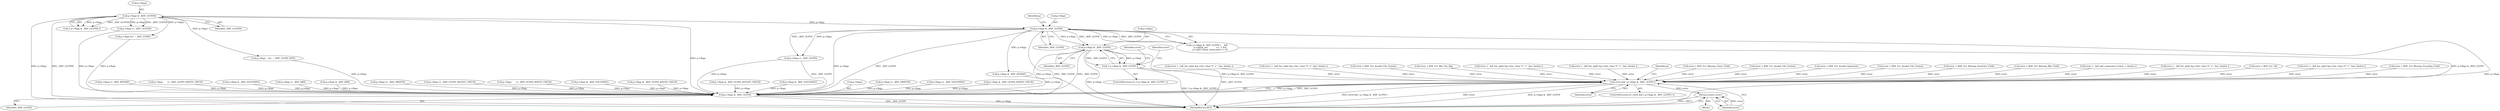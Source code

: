 digraph "0_savannah_7f2e4f4f553f6836be7683f66226afac3fa979b8@pointer" {
"1000485" [label="(Call,p->flags & _BDF_GLYPH)"];
"1000375" [label="(Call,p->flags & _BDF_GLYPH)"];
"1000240" [label="(Call,p->flags & _BDF_GLYPHS)"];
"1000484" [label="(Call,!( p->flags & _BDF_GLYPH ))"];
"1001549" [label="(Call,error && ( p->flags & _BDF_GLYPH ))"];
"1001560" [label="(Return,return error;)"];
"1001551" [label="(Call,p->flags & _BDF_GLYPH)"];
"1001544" [label="(Call,error = BDF_Err_Missing_Encoding_Field)"];
"1001065" [label="(Call,error = _bdf_list_split( &p->list, (char *)\" +\", line, linelen ))"];
"1000834" [label="(Call,p->flags |= _BDF_GLYPH_HEIGHT_CHECK)"];
"1000495" [label="(Call,error = _bdf_list_split( &p->list, (char *)\" +\", line, linelen ))"];
"1001561" [label="(Identifier,error)"];
"1000241" [label="(Call,p->flags)"];
"1001006" [label="(Call,p->flags & _BDF_ENCODING)"];
"1000442" [label="(Call,error = BDF_Err_Invalid_File_Format)"];
"1000489" [label="(Identifier,_BDF_GLYPH)"];
"1000492" [label="(Identifier,error)"];
"1001507" [label="(Call,error = BDF_Err_Bbx_Too_Big)"];
"1000920" [label="(Call,p->flags & _BDF_GLYPH_WIDTH_CHECK)"];
"1000486" [label="(Call,p->flags)"];
"1000407" [label="(Call,error = _bdf_list_split( &p->list, (char *)\" +\", line, linelen ))"];
"1001549" [label="(Call,error && ( p->flags & _BDF_GLYPH ))"];
"1000981" [label="(Call,p->flags       |= _BDF_GLYPH_WIDTH_CHECK)"];
"1000258" [label="(Call,error = _bdf_list_split( &p->list, (char *)\" +\", line, linelen ))"];
"1000828" [label="(Call,p->flags & _BDF_GLYPH_HEIGHT_CHECK)"];
"1000374" [label="(Call,( p->flags & _BDF_GLYPH )     &&\n         p->glyph_enc            == -1 &&\n         p->opts->keep_unencoded == 0)"];
"1000239" [label="(Call,!( p->flags & _BDF_GLYPHS ))"];
"1000322" [label="(Call,p->flags |= _BDF_GLYPHS)"];
"1000348" [label="(Call,p->flags &= ~_BDF_START)"];
"1000484" [label="(Call,!( p->flags & _BDF_GLYPH ))"];
"1001140" [label="(Call,p->flags & _BDF_ENCODING)"];
"1001552" [label="(Call,p->flags)"];
"1001560" [label="(Return,return error;)"];
"1000496" [label="(Identifier,error)"];
"1001558" [label="(Identifier,p)"];
"1001124" [label="(Call,p->flags |= _BDF_DWIDTH)"];
"1000770" [label="(Call,p->flags |= _BDF_ENCODING)"];
"1000254" [label="(Call,error = BDF_Err_Missing_Chars_Field)"];
"1000375" [label="(Call,p->flags & _BDF_GLYPH)"];
"1001539" [label="(Call,error = BDF_Err_Invalid_File_Format)"];
"1000383" [label="(Identifier,p)"];
"1000309" [label="(Call,error = BDF_Err_Invalid_Argument)"];
"1000244" [label="(Identifier,_BDF_GLYPHS)"];
"1001551" [label="(Call,p->flags & _BDF_GLYPH)"];
"1000367" [label="(Call,p->flags    &= ~_BDF_GLYPH_BITS)"];
"1000975" [label="(Call,p->flags & _BDF_GLYPH_WIDTH_CHECK)"];
"1000240" [label="(Call,p->flags & _BDF_GLYPHS)"];
"1001533" [label="(Call,p->flags |= _BDF_BITMAP)"];
"1000379" [label="(Identifier,_BDF_GLYPH)"];
"1000586" [label="(Call,error = BDF_Err_Invalid_File_Format)"];
"1000485" [label="(Call,p->flags & _BDF_GLYPH)"];
"1000926" [label="(Call,p->flags       |= _BDF_GLYPH_WIDTH_CHECK)"];
"1000376" [label="(Call,p->flags)"];
"1001059" [label="(Call,p->flags & _BDF_ENCODING)"];
"1000491" [label="(Call,error = BDF_Err_Missing_Startchar_Field)"];
"1001550" [label="(Identifier,error)"];
"1001548" [label="(ControlStructure,if ( error && ( p->flags & _BDF_GLYPH ) ))"];
"1001562" [label="(MethodReturn,RET)"];
"1001439" [label="(Call,p->flags |= _BDF_BBX)"];
"1001555" [label="(Identifier,_BDF_GLYPH)"];
"1000807" [label="(Call,p->flags & _BDF_BITMAP)"];
"1001462" [label="(Call,error = BDF_Err_Missing_Bbx_Field)"];
"1000229" [label="(Call,error = _bdf_add_comment( p->font, s, linelen ))"];
"1000463" [label="(Call,p->flags |= _BDF_GLYPH)"];
"1001456" [label="(Call,p->flags & _BDF_BBX)"];
"1000168" [label="(Block,)"];
"1001012" [label="(Call,error = _bdf_list_split( &p->list, (char *)\" +\", line, linelen ))"];
"1000181" [label="(Call,error = BDF_Err_Ok)"];
"1001146" [label="(Call,error = _bdf_list_split( &p->list, (char *)\" +\", line, linelen ))"];
"1001043" [label="(Call,p->flags |= _BDF_SWIDTH)"];
"1000483" [label="(ControlStructure,if ( !( p->flags & _BDF_GLYPH ) ))"];
"1000485" -> "1000484"  [label="AST: "];
"1000485" -> "1000489"  [label="CFG: "];
"1000486" -> "1000485"  [label="AST: "];
"1000489" -> "1000485"  [label="AST: "];
"1000484" -> "1000485"  [label="CFG: "];
"1000485" -> "1001562"  [label="DDG: p->flags"];
"1000485" -> "1001562"  [label="DDG: _BDF_GLYPH"];
"1000485" -> "1000484"  [label="DDG: p->flags"];
"1000485" -> "1000484"  [label="DDG: _BDF_GLYPH"];
"1000375" -> "1000485"  [label="DDG: p->flags"];
"1000375" -> "1000485"  [label="DDG: _BDF_GLYPH"];
"1000485" -> "1001551"  [label="DDG: p->flags"];
"1000485" -> "1001551"  [label="DDG: _BDF_GLYPH"];
"1000375" -> "1000374"  [label="AST: "];
"1000375" -> "1000379"  [label="CFG: "];
"1000376" -> "1000375"  [label="AST: "];
"1000379" -> "1000375"  [label="AST: "];
"1000383" -> "1000375"  [label="CFG: "];
"1000374" -> "1000375"  [label="CFG: "];
"1000375" -> "1001562"  [label="DDG: p->flags"];
"1000375" -> "1001562"  [label="DDG: _BDF_GLYPH"];
"1000375" -> "1000374"  [label="DDG: p->flags"];
"1000375" -> "1000374"  [label="DDG: _BDF_GLYPH"];
"1000240" -> "1000375"  [label="DDG: p->flags"];
"1000375" -> "1000463"  [label="DDG: p->flags"];
"1000375" -> "1000463"  [label="DDG: _BDF_GLYPH"];
"1000375" -> "1000807"  [label="DDG: p->flags"];
"1000375" -> "1001551"  [label="DDG: p->flags"];
"1000375" -> "1001551"  [label="DDG: _BDF_GLYPH"];
"1000240" -> "1000239"  [label="AST: "];
"1000240" -> "1000244"  [label="CFG: "];
"1000241" -> "1000240"  [label="AST: "];
"1000244" -> "1000240"  [label="AST: "];
"1000239" -> "1000240"  [label="CFG: "];
"1000240" -> "1001562"  [label="DDG: _BDF_GLYPHS"];
"1000240" -> "1001562"  [label="DDG: p->flags"];
"1000240" -> "1000239"  [label="DDG: p->flags"];
"1000240" -> "1000239"  [label="DDG: _BDF_GLYPHS"];
"1000240" -> "1000322"  [label="DDG: p->flags"];
"1000240" -> "1000322"  [label="DDG: _BDF_GLYPHS"];
"1000240" -> "1000348"  [label="DDG: p->flags"];
"1000240" -> "1000367"  [label="DDG: p->flags"];
"1000240" -> "1001551"  [label="DDG: p->flags"];
"1000484" -> "1000483"  [label="AST: "];
"1000492" -> "1000484"  [label="CFG: "];
"1000496" -> "1000484"  [label="CFG: "];
"1000484" -> "1001562"  [label="DDG: !( p->flags & _BDF_GLYPH )"];
"1000484" -> "1001549"  [label="DDG: p->flags & _BDF_GLYPH"];
"1001549" -> "1001548"  [label="AST: "];
"1001549" -> "1001550"  [label="CFG: "];
"1001549" -> "1001551"  [label="CFG: "];
"1001550" -> "1001549"  [label="AST: "];
"1001551" -> "1001549"  [label="AST: "];
"1001558" -> "1001549"  [label="CFG: "];
"1001561" -> "1001549"  [label="CFG: "];
"1001549" -> "1001562"  [label="DDG: p->flags & _BDF_GLYPH"];
"1001549" -> "1001562"  [label="DDG: error && ( p->flags & _BDF_GLYPH )"];
"1001549" -> "1001562"  [label="DDG: error"];
"1001065" -> "1001549"  [label="DDG: error"];
"1000442" -> "1001549"  [label="DDG: error"];
"1000495" -> "1001549"  [label="DDG: error"];
"1000254" -> "1001549"  [label="DDG: error"];
"1000407" -> "1001549"  [label="DDG: error"];
"1000586" -> "1001549"  [label="DDG: error"];
"1000491" -> "1001549"  [label="DDG: error"];
"1001539" -> "1001549"  [label="DDG: error"];
"1000181" -> "1001549"  [label="DDG: error"];
"1000258" -> "1001549"  [label="DDG: error"];
"1000309" -> "1001549"  [label="DDG: error"];
"1001544" -> "1001549"  [label="DDG: error"];
"1001462" -> "1001549"  [label="DDG: error"];
"1001012" -> "1001549"  [label="DDG: error"];
"1001507" -> "1001549"  [label="DDG: error"];
"1000229" -> "1001549"  [label="DDG: error"];
"1001146" -> "1001549"  [label="DDG: error"];
"1001551" -> "1001549"  [label="DDG: p->flags"];
"1001551" -> "1001549"  [label="DDG: _BDF_GLYPH"];
"1000374" -> "1001549"  [label="DDG: p->flags & _BDF_GLYPH"];
"1001549" -> "1001560"  [label="DDG: error"];
"1001560" -> "1000168"  [label="AST: "];
"1001560" -> "1001561"  [label="CFG: "];
"1001561" -> "1001560"  [label="AST: "];
"1001562" -> "1001560"  [label="CFG: "];
"1001560" -> "1001562"  [label="DDG: <RET>"];
"1001561" -> "1001560"  [label="DDG: error"];
"1001551" -> "1001555"  [label="CFG: "];
"1001552" -> "1001551"  [label="AST: "];
"1001555" -> "1001551"  [label="AST: "];
"1001551" -> "1001562"  [label="DDG: _BDF_GLYPH"];
"1001551" -> "1001562"  [label="DDG: p->flags"];
"1001043" -> "1001551"  [label="DDG: p->flags"];
"1001006" -> "1001551"  [label="DDG: p->flags"];
"1000834" -> "1001551"  [label="DDG: p->flags"];
"1001059" -> "1001551"  [label="DDG: p->flags"];
"1000463" -> "1001551"  [label="DDG: p->flags"];
"1000463" -> "1001551"  [label="DDG: _BDF_GLYPH"];
"1000975" -> "1001551"  [label="DDG: p->flags"];
"1001439" -> "1001551"  [label="DDG: p->flags"];
"1000348" -> "1001551"  [label="DDG: p->flags"];
"1000828" -> "1001551"  [label="DDG: p->flags"];
"1000807" -> "1001551"  [label="DDG: p->flags"];
"1000981" -> "1001551"  [label="DDG: p->flags"];
"1000920" -> "1001551"  [label="DDG: p->flags"];
"1001533" -> "1001551"  [label="DDG: p->flags"];
"1000926" -> "1001551"  [label="DDG: p->flags"];
"1000367" -> "1001551"  [label="DDG: p->flags"];
"1001456" -> "1001551"  [label="DDG: p->flags"];
"1000322" -> "1001551"  [label="DDG: p->flags"];
"1001140" -> "1001551"  [label="DDG: p->flags"];
"1000770" -> "1001551"  [label="DDG: p->flags"];
"1001124" -> "1001551"  [label="DDG: p->flags"];
}
